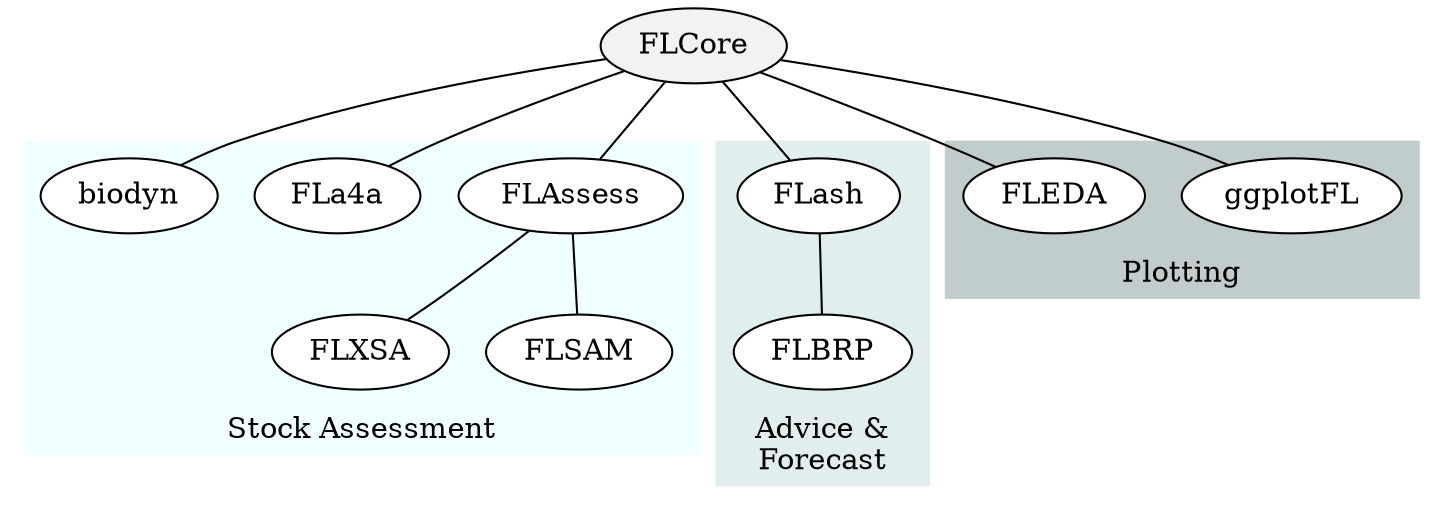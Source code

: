 graph G {

graph [style="square, filled", color=azure1, fillcolor=azure1, labelloc="b"];

node [style=filled,color=black,fillcolor=white];

FLCore [fillcolor=gray95];

	subgraph cluster_0 {
        "FLAssess" "FLXSA" "FLSAM" "FLa4a" "biodyn";
        label = "Stock Assessment";
  }
	subgraph cluster_1 {
        "FLash" "FLBRP" "FLSAM";
        label = "Advice &\nForecast";
				color=azure2;
				fillcolor=azure2;
  }
	subgraph cluster_2 {
        "ggplotFL" "FLEDA";
        label = "Plotting";
				color=azure3;
				fillcolor=azure3;
  }

	FLCore -- FLAssess;
	FLAssess -- FLXSA;
	FLAssess -- FLSAM;
	FLCore -- biodyn;
	FLCore -- ggplotFL;
	FLCore -- FLEDA;
	FLCore -- FLash;
	FLash -- FLBRP;
	FLCore -- FLa4a;
}
